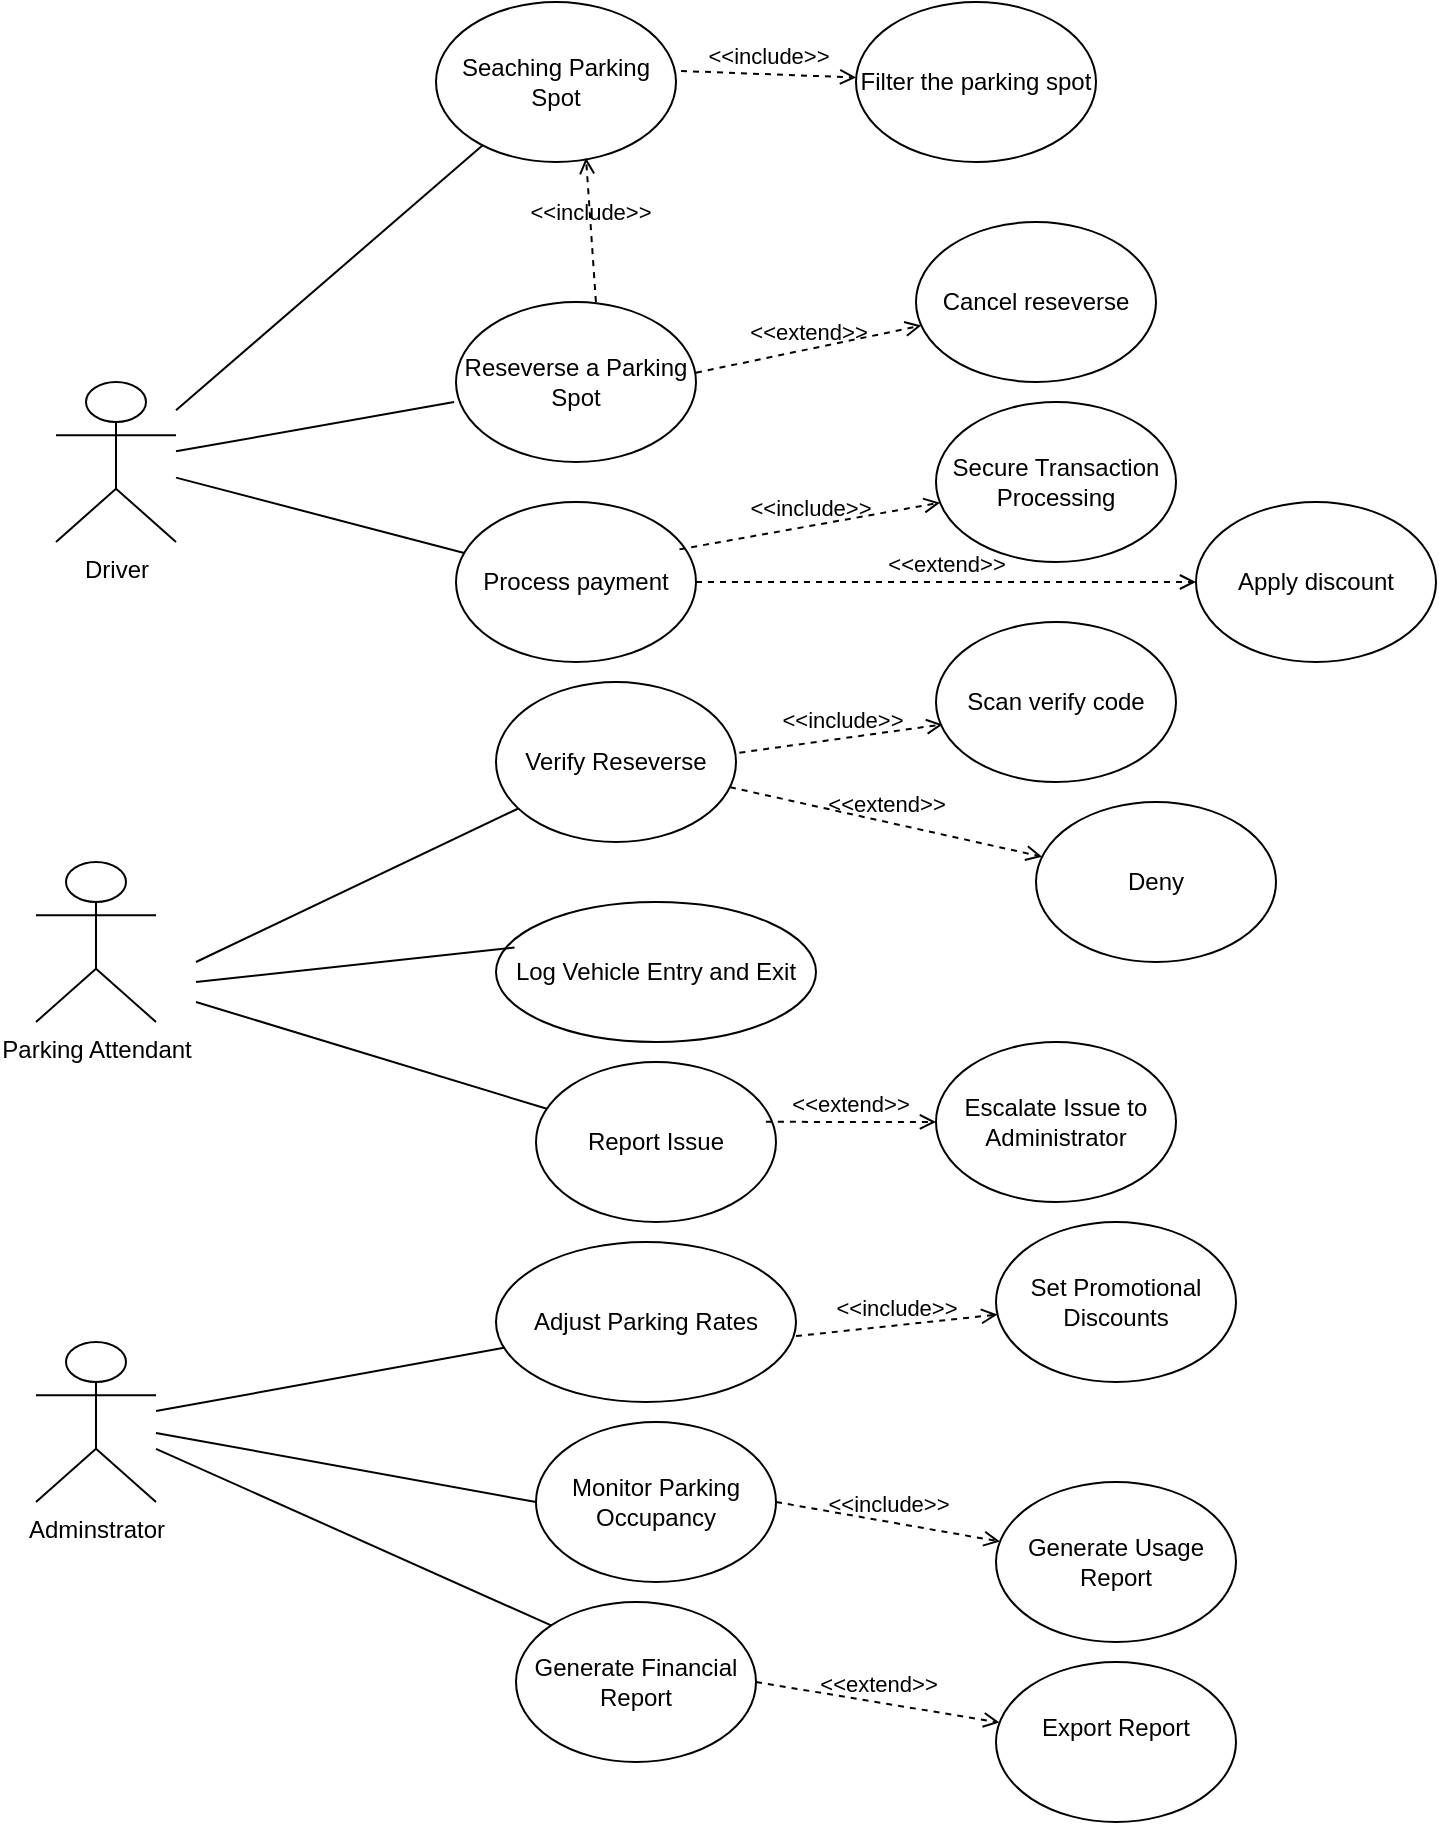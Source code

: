<mxfile version="26.0.13">
  <diagram name="Page-1" id="FpprsnDYjhZi2RbWusey">
    <mxGraphModel dx="1638" dy="886" grid="1" gridSize="10" guides="1" tooltips="1" connect="1" arrows="1" fold="1" page="1" pageScale="1" pageWidth="850" pageHeight="1100" math="0" shadow="0">
      <root>
        <mxCell id="0" />
        <mxCell id="1" parent="0" />
        <mxCell id="yL1azgPB1Hjsk4d6cx4N-1" value="Driver" style="shape=umlActor;verticalLabelPosition=bottom;verticalAlign=top;html=1;outlineConnect=0;" vertex="1" parent="1">
          <mxGeometry x="100" y="270" width="60" height="80" as="geometry" />
        </mxCell>
        <mxCell id="yL1azgPB1Hjsk4d6cx4N-2" value="Adminstrator" style="shape=umlActor;verticalLabelPosition=bottom;verticalAlign=top;html=1;outlineConnect=0;" vertex="1" parent="1">
          <mxGeometry x="90" y="750" width="60" height="80" as="geometry" />
        </mxCell>
        <mxCell id="yL1azgPB1Hjsk4d6cx4N-3" value="Parking Attendant" style="shape=umlActor;verticalLabelPosition=bottom;verticalAlign=top;html=1;outlineConnect=0;" vertex="1" parent="1">
          <mxGeometry x="90" y="510" width="60" height="80" as="geometry" />
        </mxCell>
        <mxCell id="yL1azgPB1Hjsk4d6cx4N-5" value="Seaching Parking Spot" style="ellipse;whiteSpace=wrap;html=1;" vertex="1" parent="1">
          <mxGeometry x="290" y="80" width="120" height="80" as="geometry" />
        </mxCell>
        <mxCell id="yL1azgPB1Hjsk4d6cx4N-6" value="Reseverse a Parking Spot" style="ellipse;whiteSpace=wrap;html=1;" vertex="1" parent="1">
          <mxGeometry x="300" y="230" width="120" height="80" as="geometry" />
        </mxCell>
        <mxCell id="yL1azgPB1Hjsk4d6cx4N-7" value="Verify Reseverse" style="ellipse;whiteSpace=wrap;html=1;" vertex="1" parent="1">
          <mxGeometry x="320" y="420" width="120" height="80" as="geometry" />
        </mxCell>
        <mxCell id="yL1azgPB1Hjsk4d6cx4N-8" value="Log Vehicle Entry and Exit" style="ellipse;whiteSpace=wrap;html=1;" vertex="1" parent="1">
          <mxGeometry x="320" y="530" width="160" height="70" as="geometry" />
        </mxCell>
        <mxCell id="yL1azgPB1Hjsk4d6cx4N-9" value="Adjust Parking Rates" style="ellipse;whiteSpace=wrap;html=1;" vertex="1" parent="1">
          <mxGeometry x="320" y="700" width="150" height="80" as="geometry" />
        </mxCell>
        <mxCell id="yL1azgPB1Hjsk4d6cx4N-10" value="Generate Financial Report" style="ellipse;whiteSpace=wrap;html=1;" vertex="1" parent="1">
          <mxGeometry x="330" y="880" width="120" height="80" as="geometry" />
        </mxCell>
        <mxCell id="yL1azgPB1Hjsk4d6cx4N-13" value="" style="endArrow=none;html=1;rounded=0;" edge="1" parent="1" source="yL1azgPB1Hjsk4d6cx4N-1" target="yL1azgPB1Hjsk4d6cx4N-5">
          <mxGeometry width="50" height="50" relative="1" as="geometry">
            <mxPoint x="390" y="630" as="sourcePoint" />
            <mxPoint x="440" y="580" as="targetPoint" />
          </mxGeometry>
        </mxCell>
        <mxCell id="yL1azgPB1Hjsk4d6cx4N-14" value="" style="endArrow=none;html=1;rounded=0;entryX=-0.008;entryY=0.625;entryDx=0;entryDy=0;entryPerimeter=0;" edge="1" parent="1" source="yL1azgPB1Hjsk4d6cx4N-1" target="yL1azgPB1Hjsk4d6cx4N-6">
          <mxGeometry width="50" height="50" relative="1" as="geometry">
            <mxPoint x="390" y="630" as="sourcePoint" />
            <mxPoint x="440" y="580" as="targetPoint" />
          </mxGeometry>
        </mxCell>
        <mxCell id="yL1azgPB1Hjsk4d6cx4N-15" value="" style="endArrow=none;html=1;rounded=0;" edge="1" parent="1" target="yL1azgPB1Hjsk4d6cx4N-7">
          <mxGeometry width="50" height="50" relative="1" as="geometry">
            <mxPoint x="170" y="560" as="sourcePoint" />
            <mxPoint x="430" y="660" as="targetPoint" />
          </mxGeometry>
        </mxCell>
        <mxCell id="yL1azgPB1Hjsk4d6cx4N-16" value="" style="endArrow=none;html=1;rounded=0;entryX=0.058;entryY=0.325;entryDx=0;entryDy=0;entryPerimeter=0;" edge="1" parent="1" target="yL1azgPB1Hjsk4d6cx4N-8">
          <mxGeometry width="50" height="50" relative="1" as="geometry">
            <mxPoint x="170" y="570" as="sourcePoint" />
            <mxPoint x="430" y="660" as="targetPoint" />
          </mxGeometry>
        </mxCell>
        <mxCell id="yL1azgPB1Hjsk4d6cx4N-17" value="" style="endArrow=none;html=1;rounded=0;" edge="1" parent="1" source="yL1azgPB1Hjsk4d6cx4N-2" target="yL1azgPB1Hjsk4d6cx4N-9">
          <mxGeometry width="50" height="50" relative="1" as="geometry">
            <mxPoint x="380" y="800" as="sourcePoint" />
            <mxPoint x="430" y="750" as="targetPoint" />
          </mxGeometry>
        </mxCell>
        <mxCell id="yL1azgPB1Hjsk4d6cx4N-18" value="" style="endArrow=none;html=1;rounded=0;entryX=0;entryY=0;entryDx=0;entryDy=0;" edge="1" parent="1" source="yL1azgPB1Hjsk4d6cx4N-2" target="yL1azgPB1Hjsk4d6cx4N-10">
          <mxGeometry width="50" height="50" relative="1" as="geometry">
            <mxPoint x="380" y="800" as="sourcePoint" />
            <mxPoint x="430" y="750" as="targetPoint" />
          </mxGeometry>
        </mxCell>
        <mxCell id="yL1azgPB1Hjsk4d6cx4N-21" value="Process payment" style="ellipse;whiteSpace=wrap;html=1;" vertex="1" parent="1">
          <mxGeometry x="300" y="330" width="120" height="80" as="geometry" />
        </mxCell>
        <mxCell id="yL1azgPB1Hjsk4d6cx4N-22" value="" style="endArrow=none;html=1;rounded=0;" edge="1" parent="1" source="yL1azgPB1Hjsk4d6cx4N-21" target="yL1azgPB1Hjsk4d6cx4N-1">
          <mxGeometry width="50" height="50" relative="1" as="geometry">
            <mxPoint x="410" y="350" as="sourcePoint" />
            <mxPoint x="460" y="300" as="targetPoint" />
          </mxGeometry>
        </mxCell>
        <mxCell id="yL1azgPB1Hjsk4d6cx4N-23" value="Report Issue" style="ellipse;whiteSpace=wrap;html=1;" vertex="1" parent="1">
          <mxGeometry x="340" y="610" width="120" height="80" as="geometry" />
        </mxCell>
        <mxCell id="yL1azgPB1Hjsk4d6cx4N-24" value="" style="endArrow=none;html=1;rounded=0;" edge="1" parent="1" target="yL1azgPB1Hjsk4d6cx4N-23">
          <mxGeometry width="50" height="50" relative="1" as="geometry">
            <mxPoint x="170" y="580" as="sourcePoint" />
            <mxPoint x="460" y="720" as="targetPoint" />
          </mxGeometry>
        </mxCell>
        <mxCell id="yL1azgPB1Hjsk4d6cx4N-25" value="Monitor Parking Occupancy" style="ellipse;whiteSpace=wrap;html=1;" vertex="1" parent="1">
          <mxGeometry x="340" y="790" width="120" height="80" as="geometry" />
        </mxCell>
        <mxCell id="yL1azgPB1Hjsk4d6cx4N-26" value="" style="endArrow=none;html=1;rounded=0;exitX=0;exitY=0.5;exitDx=0;exitDy=0;" edge="1" parent="1" source="yL1azgPB1Hjsk4d6cx4N-25" target="yL1azgPB1Hjsk4d6cx4N-2">
          <mxGeometry width="50" height="50" relative="1" as="geometry">
            <mxPoint x="410" y="770" as="sourcePoint" />
            <mxPoint x="460" y="720" as="targetPoint" />
          </mxGeometry>
        </mxCell>
        <mxCell id="yL1azgPB1Hjsk4d6cx4N-27" value="Filter the parking spot" style="ellipse;whiteSpace=wrap;html=1;" vertex="1" parent="1">
          <mxGeometry x="500" y="80" width="120" height="80" as="geometry" />
        </mxCell>
        <mxCell id="yL1azgPB1Hjsk4d6cx4N-28" value="&amp;lt;&amp;lt;include&amp;gt;&amp;gt;" style="html=1;verticalAlign=bottom;labelBackgroundColor=none;endArrow=open;endFill=0;dashed=1;rounded=0;exitX=1.021;exitY=0.431;exitDx=0;exitDy=0;exitPerimeter=0;" edge="1" parent="1" source="yL1azgPB1Hjsk4d6cx4N-5" target="yL1azgPB1Hjsk4d6cx4N-27">
          <mxGeometry width="160" relative="1" as="geometry">
            <mxPoint x="480" y="190" as="sourcePoint" />
            <mxPoint x="640" y="190" as="targetPoint" />
          </mxGeometry>
        </mxCell>
        <mxCell id="yL1azgPB1Hjsk4d6cx4N-30" value="&amp;lt;&amp;lt;include&amp;gt;&amp;gt;" style="html=1;verticalAlign=bottom;labelBackgroundColor=none;endArrow=open;endFill=0;dashed=1;rounded=0;exitX=0.583;exitY=0;exitDx=0;exitDy=0;exitPerimeter=0;entryX=0.625;entryY=0.973;entryDx=0;entryDy=0;entryPerimeter=0;" edge="1" parent="1" source="yL1azgPB1Hjsk4d6cx4N-6" target="yL1azgPB1Hjsk4d6cx4N-5">
          <mxGeometry width="160" relative="1" as="geometry">
            <mxPoint x="480" y="190" as="sourcePoint" />
            <mxPoint x="640" y="190" as="targetPoint" />
          </mxGeometry>
        </mxCell>
        <mxCell id="yL1azgPB1Hjsk4d6cx4N-31" value="Secure Transaction Processing" style="ellipse;whiteSpace=wrap;html=1;" vertex="1" parent="1">
          <mxGeometry x="540" y="280" width="120" height="80" as="geometry" />
        </mxCell>
        <mxCell id="yL1azgPB1Hjsk4d6cx4N-32" value="&amp;lt;&amp;lt;include&amp;gt;&amp;gt;" style="html=1;verticalAlign=bottom;labelBackgroundColor=none;endArrow=open;endFill=0;dashed=1;rounded=0;exitX=0.931;exitY=0.296;exitDx=0;exitDy=0;exitPerimeter=0;" edge="1" parent="1" source="yL1azgPB1Hjsk4d6cx4N-21" target="yL1azgPB1Hjsk4d6cx4N-31">
          <mxGeometry width="160" relative="1" as="geometry">
            <mxPoint x="480" y="190" as="sourcePoint" />
            <mxPoint x="640" y="190" as="targetPoint" />
          </mxGeometry>
        </mxCell>
        <mxCell id="yL1azgPB1Hjsk4d6cx4N-33" value="Scan verify code" style="ellipse;whiteSpace=wrap;html=1;" vertex="1" parent="1">
          <mxGeometry x="540" y="390" width="120" height="80" as="geometry" />
        </mxCell>
        <mxCell id="yL1azgPB1Hjsk4d6cx4N-34" value="&amp;lt;&amp;lt;include&amp;gt;&amp;gt;" style="html=1;verticalAlign=bottom;labelBackgroundColor=none;endArrow=open;endFill=0;dashed=1;rounded=0;exitX=1.014;exitY=0.442;exitDx=0;exitDy=0;exitPerimeter=0;entryX=0.028;entryY=0.64;entryDx=0;entryDy=0;entryPerimeter=0;" edge="1" parent="1" source="yL1azgPB1Hjsk4d6cx4N-7" target="yL1azgPB1Hjsk4d6cx4N-33">
          <mxGeometry width="160" relative="1" as="geometry">
            <mxPoint x="480" y="610" as="sourcePoint" />
            <mxPoint x="640" y="610" as="targetPoint" />
          </mxGeometry>
        </mxCell>
        <mxCell id="yL1azgPB1Hjsk4d6cx4N-35" value="Set Promotional Discounts" style="ellipse;whiteSpace=wrap;html=1;" vertex="1" parent="1">
          <mxGeometry x="570" y="690" width="120" height="80" as="geometry" />
        </mxCell>
        <mxCell id="yL1azgPB1Hjsk4d6cx4N-36" value="&amp;lt;&amp;lt;include&amp;gt;&amp;gt;" style="html=1;verticalAlign=bottom;labelBackgroundColor=none;endArrow=open;endFill=0;dashed=1;rounded=0;exitX=1;exitY=0.588;exitDx=0;exitDy=0;exitPerimeter=0;" edge="1" parent="1" source="yL1azgPB1Hjsk4d6cx4N-9" target="yL1azgPB1Hjsk4d6cx4N-35">
          <mxGeometry width="160" relative="1" as="geometry">
            <mxPoint x="480" y="770" as="sourcePoint" />
            <mxPoint x="640" y="770" as="targetPoint" />
          </mxGeometry>
        </mxCell>
        <mxCell id="yL1azgPB1Hjsk4d6cx4N-37" value="&lt;span data-end=&quot;2328&quot; data-start=&quot;2305&quot;&gt;Generate Usage Report&lt;/span&gt;" style="ellipse;whiteSpace=wrap;html=1;" vertex="1" parent="1">
          <mxGeometry x="570" y="820" width="120" height="80" as="geometry" />
        </mxCell>
        <mxCell id="yL1azgPB1Hjsk4d6cx4N-38" value="&amp;lt;&amp;lt;include&amp;gt;&amp;gt;" style="html=1;verticalAlign=bottom;labelBackgroundColor=none;endArrow=open;endFill=0;dashed=1;rounded=0;exitX=1;exitY=0.5;exitDx=0;exitDy=0;" edge="1" parent="1" source="yL1azgPB1Hjsk4d6cx4N-25" target="yL1azgPB1Hjsk4d6cx4N-37">
          <mxGeometry width="160" relative="1" as="geometry">
            <mxPoint x="480" y="770" as="sourcePoint" />
            <mxPoint x="640" y="770" as="targetPoint" />
          </mxGeometry>
        </mxCell>
        <mxCell id="yL1azgPB1Hjsk4d6cx4N-40" value="&amp;lt;&amp;lt;extend&amp;gt;&amp;gt;" style="html=1;verticalAlign=bottom;labelBackgroundColor=none;endArrow=open;endFill=0;dashed=1;rounded=0;exitX=1;exitY=0.442;exitDx=0;exitDy=0;exitPerimeter=0;" edge="1" parent="1" source="yL1azgPB1Hjsk4d6cx4N-6" target="yL1azgPB1Hjsk4d6cx4N-41">
          <mxGeometry width="160" relative="1" as="geometry">
            <mxPoint x="480" y="270" as="sourcePoint" />
            <mxPoint x="550" y="240" as="targetPoint" />
          </mxGeometry>
        </mxCell>
        <mxCell id="yL1azgPB1Hjsk4d6cx4N-41" value="Cancel reseverse" style="ellipse;whiteSpace=wrap;html=1;" vertex="1" parent="1">
          <mxGeometry x="530" y="190" width="120" height="80" as="geometry" />
        </mxCell>
        <mxCell id="yL1azgPB1Hjsk4d6cx4N-42" value="&amp;lt;&amp;lt;extend&amp;gt;&amp;gt;" style="html=1;verticalAlign=bottom;labelBackgroundColor=none;endArrow=open;endFill=0;dashed=1;rounded=0;exitX=1;exitY=0.5;exitDx=0;exitDy=0;" edge="1" parent="1" source="yL1azgPB1Hjsk4d6cx4N-21" target="yL1azgPB1Hjsk4d6cx4N-43">
          <mxGeometry width="160" relative="1" as="geometry">
            <mxPoint x="480" y="270" as="sourcePoint" />
            <mxPoint x="670" y="380" as="targetPoint" />
          </mxGeometry>
        </mxCell>
        <mxCell id="yL1azgPB1Hjsk4d6cx4N-43" value="Apply discount" style="ellipse;whiteSpace=wrap;html=1;" vertex="1" parent="1">
          <mxGeometry x="670" y="330" width="120" height="80" as="geometry" />
        </mxCell>
        <mxCell id="yL1azgPB1Hjsk4d6cx4N-44" value="&amp;lt;&amp;lt;extend&amp;gt;&amp;gt;" style="html=1;verticalAlign=bottom;labelBackgroundColor=none;endArrow=open;endFill=0;dashed=1;rounded=0;" edge="1" parent="1" source="yL1azgPB1Hjsk4d6cx4N-7" target="yL1azgPB1Hjsk4d6cx4N-45">
          <mxGeometry width="160" relative="1" as="geometry">
            <mxPoint x="480" y="610" as="sourcePoint" />
            <mxPoint x="630" y="520" as="targetPoint" />
          </mxGeometry>
        </mxCell>
        <mxCell id="yL1azgPB1Hjsk4d6cx4N-45" value="Deny" style="ellipse;whiteSpace=wrap;html=1;" vertex="1" parent="1">
          <mxGeometry x="590" y="480" width="120" height="80" as="geometry" />
        </mxCell>
        <mxCell id="yL1azgPB1Hjsk4d6cx4N-46" value="&amp;lt;&amp;lt;extend&amp;gt;&amp;gt;" style="html=1;verticalAlign=bottom;labelBackgroundColor=none;endArrow=open;endFill=0;dashed=1;rounded=0;exitX=0.958;exitY=0.374;exitDx=0;exitDy=0;exitPerimeter=0;" edge="1" parent="1" source="yL1azgPB1Hjsk4d6cx4N-23" target="yL1azgPB1Hjsk4d6cx4N-47">
          <mxGeometry width="160" relative="1" as="geometry">
            <mxPoint x="480" y="610" as="sourcePoint" />
            <mxPoint x="600" y="600" as="targetPoint" />
          </mxGeometry>
        </mxCell>
        <mxCell id="yL1azgPB1Hjsk4d6cx4N-47" value="&lt;span data-end=&quot;1911&quot; data-start=&quot;1878&quot;&gt;Escalate Issue to Administrator&lt;/span&gt;" style="ellipse;whiteSpace=wrap;html=1;" vertex="1" parent="1">
          <mxGeometry x="540" y="600" width="120" height="80" as="geometry" />
        </mxCell>
        <mxCell id="yL1azgPB1Hjsk4d6cx4N-48" value="&amp;lt;&amp;lt;extend&amp;gt;&amp;gt;" style="html=1;verticalAlign=bottom;labelBackgroundColor=none;endArrow=open;endFill=0;dashed=1;rounded=0;exitX=1;exitY=0.5;exitDx=0;exitDy=0;" edge="1" parent="1" source="yL1azgPB1Hjsk4d6cx4N-10" target="yL1azgPB1Hjsk4d6cx4N-49">
          <mxGeometry width="160" relative="1" as="geometry">
            <mxPoint x="390" y="860" as="sourcePoint" />
            <mxPoint x="560" y="920" as="targetPoint" />
          </mxGeometry>
        </mxCell>
        <mxCell id="yL1azgPB1Hjsk4d6cx4N-49" value="&lt;span style=&quot;&quot; data-end=&quot;2511&quot; data-start=&quot;2496&quot;&gt;Export Report&lt;/span&gt;&lt;div&gt;&lt;br/&gt;&lt;/div&gt;" style="ellipse;whiteSpace=wrap;html=1;" vertex="1" parent="1">
          <mxGeometry x="570" y="910" width="120" height="80" as="geometry" />
        </mxCell>
      </root>
    </mxGraphModel>
  </diagram>
</mxfile>
